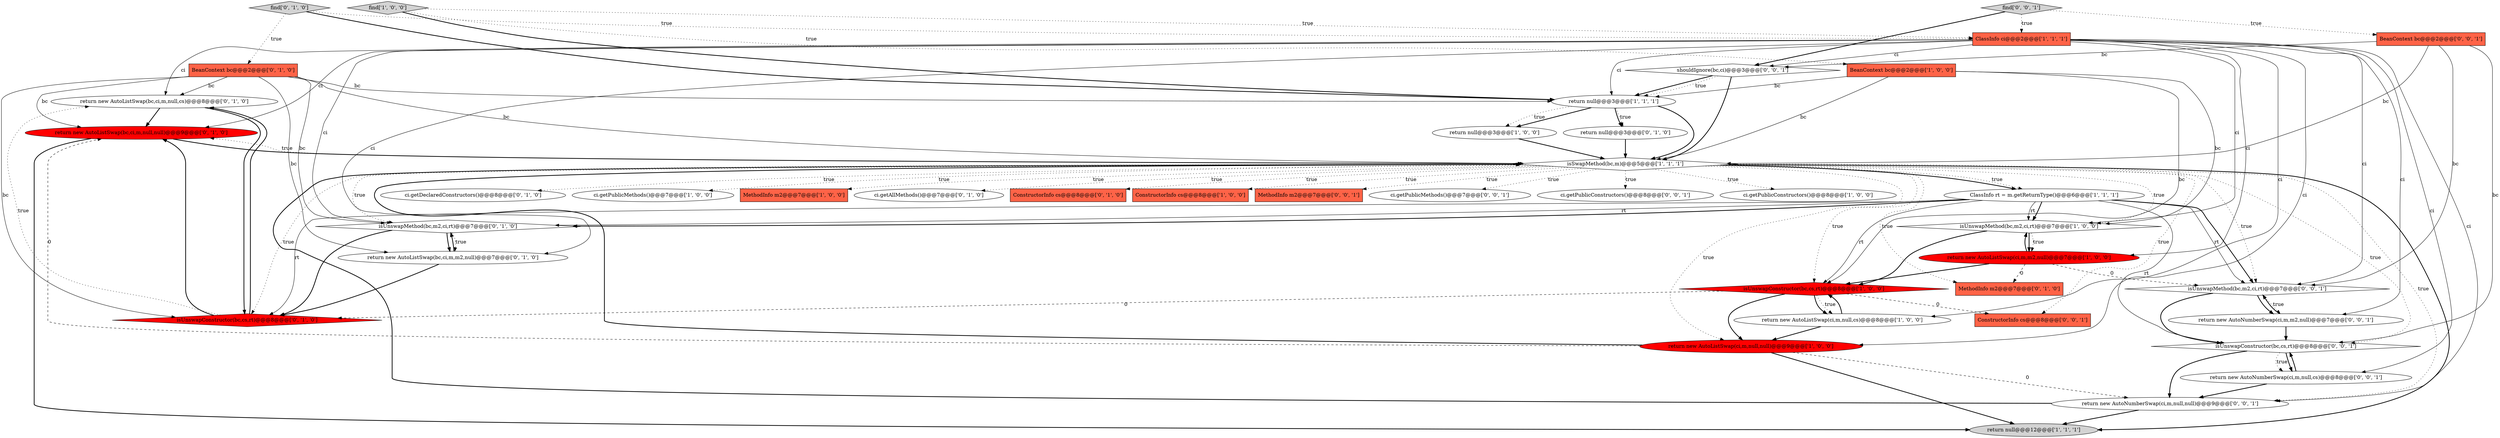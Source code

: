digraph {
17 [style = filled, label = "BeanContext bc@@@2@@@['0', '1', '0']", fillcolor = tomato, shape = box image = "AAA0AAABBB2BBB"];
18 [style = filled, label = "return new AutoListSwap(bc,ci,m,null,cs)@@@8@@@['0', '1', '0']", fillcolor = white, shape = ellipse image = "AAA0AAABBB2BBB"];
21 [style = filled, label = "return new AutoListSwap(bc,ci,m,null,null)@@@9@@@['0', '1', '0']", fillcolor = red, shape = ellipse image = "AAA1AAABBB2BBB"];
32 [style = filled, label = "find['0', '0', '1']", fillcolor = lightgray, shape = diamond image = "AAA0AAABBB3BBB"];
25 [style = filled, label = "return new AutoListSwap(bc,ci,m,m2,null)@@@7@@@['0', '1', '0']", fillcolor = white, shape = ellipse image = "AAA0AAABBB2BBB"];
26 [style = filled, label = "isUnswapMethod(bc,m2,ci,rt)@@@7@@@['0', '1', '0']", fillcolor = white, shape = diamond image = "AAA0AAABBB2BBB"];
38 [style = filled, label = "isUnswapMethod(bc,m2,ci,rt)@@@7@@@['0', '0', '1']", fillcolor = white, shape = diamond image = "AAA0AAABBB3BBB"];
6 [style = filled, label = "isUnswapMethod(bc,m2,ci,rt)@@@7@@@['1', '0', '0']", fillcolor = white, shape = diamond image = "AAA0AAABBB1BBB"];
28 [style = filled, label = "isUnswapConstructor(bc,cs,rt)@@@8@@@['0', '1', '0']", fillcolor = red, shape = diamond image = "AAA1AAABBB2BBB"];
20 [style = filled, label = "return null@@@3@@@['0', '1', '0']", fillcolor = white, shape = ellipse image = "AAA0AAABBB2BBB"];
16 [style = filled, label = "return new AutoListSwap(ci,m,m2,null)@@@7@@@['1', '0', '0']", fillcolor = red, shape = ellipse image = "AAA1AAABBB1BBB"];
36 [style = filled, label = "return new AutoNumberSwap(ci,m,m2,null)@@@7@@@['0', '0', '1']", fillcolor = white, shape = ellipse image = "AAA0AAABBB3BBB"];
31 [style = filled, label = "return new AutoNumberSwap(ci,m,null,cs)@@@8@@@['0', '0', '1']", fillcolor = white, shape = ellipse image = "AAA0AAABBB3BBB"];
10 [style = filled, label = "return null@@@3@@@['1', '0', '0']", fillcolor = white, shape = ellipse image = "AAA0AAABBB1BBB"];
11 [style = filled, label = "return new AutoListSwap(ci,m,null,cs)@@@8@@@['1', '0', '0']", fillcolor = white, shape = ellipse image = "AAA0AAABBB1BBB"];
13 [style = filled, label = "isUnswapConstructor(bc,cs,rt)@@@8@@@['1', '0', '0']", fillcolor = red, shape = diamond image = "AAA1AAABBB1BBB"];
23 [style = filled, label = "ci.getDeclaredConstructors()@@@8@@@['0', '1', '0']", fillcolor = white, shape = ellipse image = "AAA0AAABBB2BBB"];
4 [style = filled, label = "return new AutoListSwap(ci,m,null,null)@@@9@@@['1', '0', '0']", fillcolor = red, shape = ellipse image = "AAA1AAABBB1BBB"];
1 [style = filled, label = "find['1', '0', '0']", fillcolor = lightgray, shape = diamond image = "AAA0AAABBB1BBB"];
5 [style = filled, label = "ci.getPublicMethods()@@@7@@@['1', '0', '0']", fillcolor = white, shape = ellipse image = "AAA0AAABBB1BBB"];
39 [style = filled, label = "shouldIgnore(bc,ci)@@@3@@@['0', '0', '1']", fillcolor = white, shape = diamond image = "AAA0AAABBB3BBB"];
2 [style = filled, label = "BeanContext bc@@@2@@@['1', '0', '0']", fillcolor = tomato, shape = box image = "AAA0AAABBB1BBB"];
15 [style = filled, label = "MethodInfo m2@@@7@@@['1', '0', '0']", fillcolor = tomato, shape = box image = "AAA0AAABBB1BBB"];
22 [style = filled, label = "ci.getAllMethods()@@@7@@@['0', '1', '0']", fillcolor = white, shape = ellipse image = "AAA0AAABBB2BBB"];
24 [style = filled, label = "ConstructorInfo cs@@@8@@@['0', '1', '0']", fillcolor = tomato, shape = box image = "AAA0AAABBB2BBB"];
7 [style = filled, label = "ConstructorInfo cs@@@8@@@['1', '0', '0']", fillcolor = tomato, shape = box image = "AAA0AAABBB1BBB"];
37 [style = filled, label = "ConstructorInfo cs@@@8@@@['0', '0', '1']", fillcolor = tomato, shape = box image = "AAA0AAABBB3BBB"];
0 [style = filled, label = "isSwapMethod(bc,m)@@@5@@@['1', '1', '1']", fillcolor = white, shape = diamond image = "AAA0AAABBB1BBB"];
14 [style = filled, label = "ClassInfo rt = m.getReturnType()@@@6@@@['1', '1', '1']", fillcolor = white, shape = ellipse image = "AAA0AAABBB1BBB"];
35 [style = filled, label = "MethodInfo m2@@@7@@@['0', '0', '1']", fillcolor = tomato, shape = box image = "AAA0AAABBB3BBB"];
8 [style = filled, label = "ClassInfo ci@@@2@@@['1', '1', '1']", fillcolor = tomato, shape = box image = "AAA0AAABBB1BBB"];
9 [style = filled, label = "return null@@@12@@@['1', '1', '1']", fillcolor = lightgray, shape = ellipse image = "AAA0AAABBB1BBB"];
29 [style = filled, label = "isUnswapConstructor(bc,cs,rt)@@@8@@@['0', '0', '1']", fillcolor = white, shape = diamond image = "AAA0AAABBB3BBB"];
30 [style = filled, label = "ci.getPublicMethods()@@@7@@@['0', '0', '1']", fillcolor = white, shape = ellipse image = "AAA0AAABBB3BBB"];
27 [style = filled, label = "MethodInfo m2@@@7@@@['0', '1', '0']", fillcolor = tomato, shape = box image = "AAA1AAABBB2BBB"];
40 [style = filled, label = "return new AutoNumberSwap(ci,m,null,null)@@@9@@@['0', '0', '1']", fillcolor = white, shape = ellipse image = "AAA0AAABBB3BBB"];
33 [style = filled, label = "ci.getPublicConstructors()@@@8@@@['0', '0', '1']", fillcolor = white, shape = ellipse image = "AAA0AAABBB3BBB"];
12 [style = filled, label = "return null@@@3@@@['1', '1', '1']", fillcolor = white, shape = ellipse image = "AAA0AAABBB1BBB"];
34 [style = filled, label = "BeanContext bc@@@2@@@['0', '0', '1']", fillcolor = tomato, shape = box image = "AAA0AAABBB3BBB"];
19 [style = filled, label = "find['0', '1', '0']", fillcolor = lightgray, shape = diamond image = "AAA0AAABBB2BBB"];
3 [style = filled, label = "ci.getPublicConstructors()@@@8@@@['1', '0', '0']", fillcolor = white, shape = ellipse image = "AAA0AAABBB1BBB"];
8->25 [style = solid, label="ci"];
14->28 [style = solid, label="rt"];
17->12 [style = solid, label="bc"];
14->26 [style = solid, label="rt"];
0->5 [style = dotted, label="true"];
8->26 [style = solid, label="ci"];
16->27 [style = dashed, label="0"];
34->38 [style = solid, label="bc"];
36->29 [style = bold, label=""];
20->0 [style = bold, label=""];
17->0 [style = solid, label="bc"];
8->31 [style = solid, label="ci"];
2->0 [style = solid, label="bc"];
0->6 [style = dotted, label="true"];
8->39 [style = solid, label="ci"];
0->14 [style = bold, label=""];
12->10 [style = bold, label=""];
28->21 [style = bold, label=""];
12->20 [style = dotted, label="true"];
0->21 [style = dotted, label="true"];
32->8 [style = dotted, label="true"];
14->38 [style = solid, label="rt"];
8->40 [style = solid, label="ci"];
34->29 [style = solid, label="bc"];
0->24 [style = dotted, label="true"];
28->18 [style = dotted, label="true"];
11->13 [style = bold, label=""];
8->12 [style = solid, label="ci"];
1->12 [style = bold, label=""];
31->40 [style = bold, label=""];
0->3 [style = dotted, label="true"];
26->28 [style = bold, label=""];
8->4 [style = solid, label="ci"];
34->39 [style = solid, label="bc"];
0->7 [style = dotted, label="true"];
0->38 [style = dotted, label="true"];
17->28 [style = solid, label="bc"];
25->28 [style = bold, label=""];
28->18 [style = bold, label=""];
21->0 [style = bold, label=""];
19->12 [style = bold, label=""];
19->17 [style = dotted, label="true"];
16->6 [style = bold, label=""];
40->0 [style = bold, label=""];
31->29 [style = bold, label=""];
14->38 [style = bold, label=""];
13->11 [style = bold, label=""];
18->28 [style = bold, label=""];
4->0 [style = bold, label=""];
17->25 [style = solid, label="bc"];
2->6 [style = solid, label="bc"];
13->28 [style = dashed, label="0"];
21->9 [style = bold, label=""];
17->26 [style = solid, label="bc"];
17->18 [style = solid, label="bc"];
12->10 [style = dotted, label="true"];
10->0 [style = bold, label=""];
25->26 [style = bold, label=""];
0->37 [style = dotted, label="true"];
1->8 [style = dotted, label="true"];
39->12 [style = bold, label=""];
34->0 [style = solid, label="bc"];
29->40 [style = bold, label=""];
0->14 [style = dotted, label="true"];
29->31 [style = dotted, label="true"];
8->38 [style = solid, label="ci"];
0->26 [style = dotted, label="true"];
14->6 [style = bold, label=""];
8->6 [style = solid, label="ci"];
4->9 [style = bold, label=""];
16->13 [style = bold, label=""];
32->34 [style = dotted, label="true"];
2->12 [style = solid, label="bc"];
8->36 [style = solid, label="ci"];
0->4 [style = dotted, label="true"];
11->4 [style = bold, label=""];
12->20 [style = bold, label=""];
2->13 [style = solid, label="bc"];
40->9 [style = bold, label=""];
4->21 [style = dashed, label="0"];
0->30 [style = dotted, label="true"];
19->8 [style = dotted, label="true"];
8->21 [style = solid, label="ci"];
14->6 [style = solid, label="rt"];
6->13 [style = bold, label=""];
8->18 [style = solid, label="ci"];
13->11 [style = dotted, label="true"];
32->39 [style = bold, label=""];
0->23 [style = dotted, label="true"];
18->21 [style = bold, label=""];
39->12 [style = dotted, label="true"];
38->36 [style = dotted, label="true"];
14->29 [style = solid, label="rt"];
0->40 [style = dotted, label="true"];
0->28 [style = dotted, label="true"];
13->37 [style = dashed, label="0"];
0->9 [style = bold, label=""];
16->38 [style = dashed, label="0"];
0->13 [style = dotted, label="true"];
26->25 [style = dotted, label="true"];
0->15 [style = dotted, label="true"];
17->21 [style = solid, label="bc"];
26->25 [style = bold, label=""];
38->29 [style = bold, label=""];
0->33 [style = dotted, label="true"];
29->31 [style = bold, label=""];
0->35 [style = dotted, label="true"];
38->36 [style = bold, label=""];
12->0 [style = bold, label=""];
14->13 [style = solid, label="rt"];
0->22 [style = dotted, label="true"];
8->11 [style = solid, label="ci"];
14->26 [style = bold, label=""];
0->29 [style = dotted, label="true"];
39->0 [style = bold, label=""];
6->16 [style = bold, label=""];
36->38 [style = bold, label=""];
0->27 [style = dotted, label="true"];
1->2 [style = dotted, label="true"];
8->16 [style = solid, label="ci"];
4->40 [style = dashed, label="0"];
6->16 [style = dotted, label="true"];
13->4 [style = bold, label=""];
}
